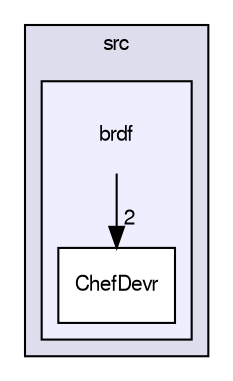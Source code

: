 digraph "brdf" {
  compound=true
  node [ fontsize="10", fontname="FreeSans"];
  edge [ labelfontsize="10", labelfontname="FreeSans"];
  subgraph clusterdir_3cb6b6b60e61da7f21733696e20cce7b {
    graph [ bgcolor="#ddddee", pencolor="black", label="src" fontname="FreeSans", fontsize="10", URL="dir_3cb6b6b60e61da7f21733696e20cce7b.html"]
  subgraph clusterdir_709e0e32b5c91d0e53182c37e0d576ec {
    graph [ bgcolor="#eeeeff", pencolor="black", label="" URL="dir_709e0e32b5c91d0e53182c37e0d576ec.html"];
    dir_709e0e32b5c91d0e53182c37e0d576ec [shape=plaintext label="brdf"];
    dir_9156d4818bae0a89964c8336eba4c835 [shape=box label="ChefDevr" color="black" fillcolor="white" style="filled" URL="dir_9156d4818bae0a89964c8336eba4c835.html"];
  }
  }
  dir_709e0e32b5c91d0e53182c37e0d576ec->dir_9156d4818bae0a89964c8336eba4c835 [headlabel="2", labeldistance=1.5 headhref="dir_000008_000009.html"];
}
